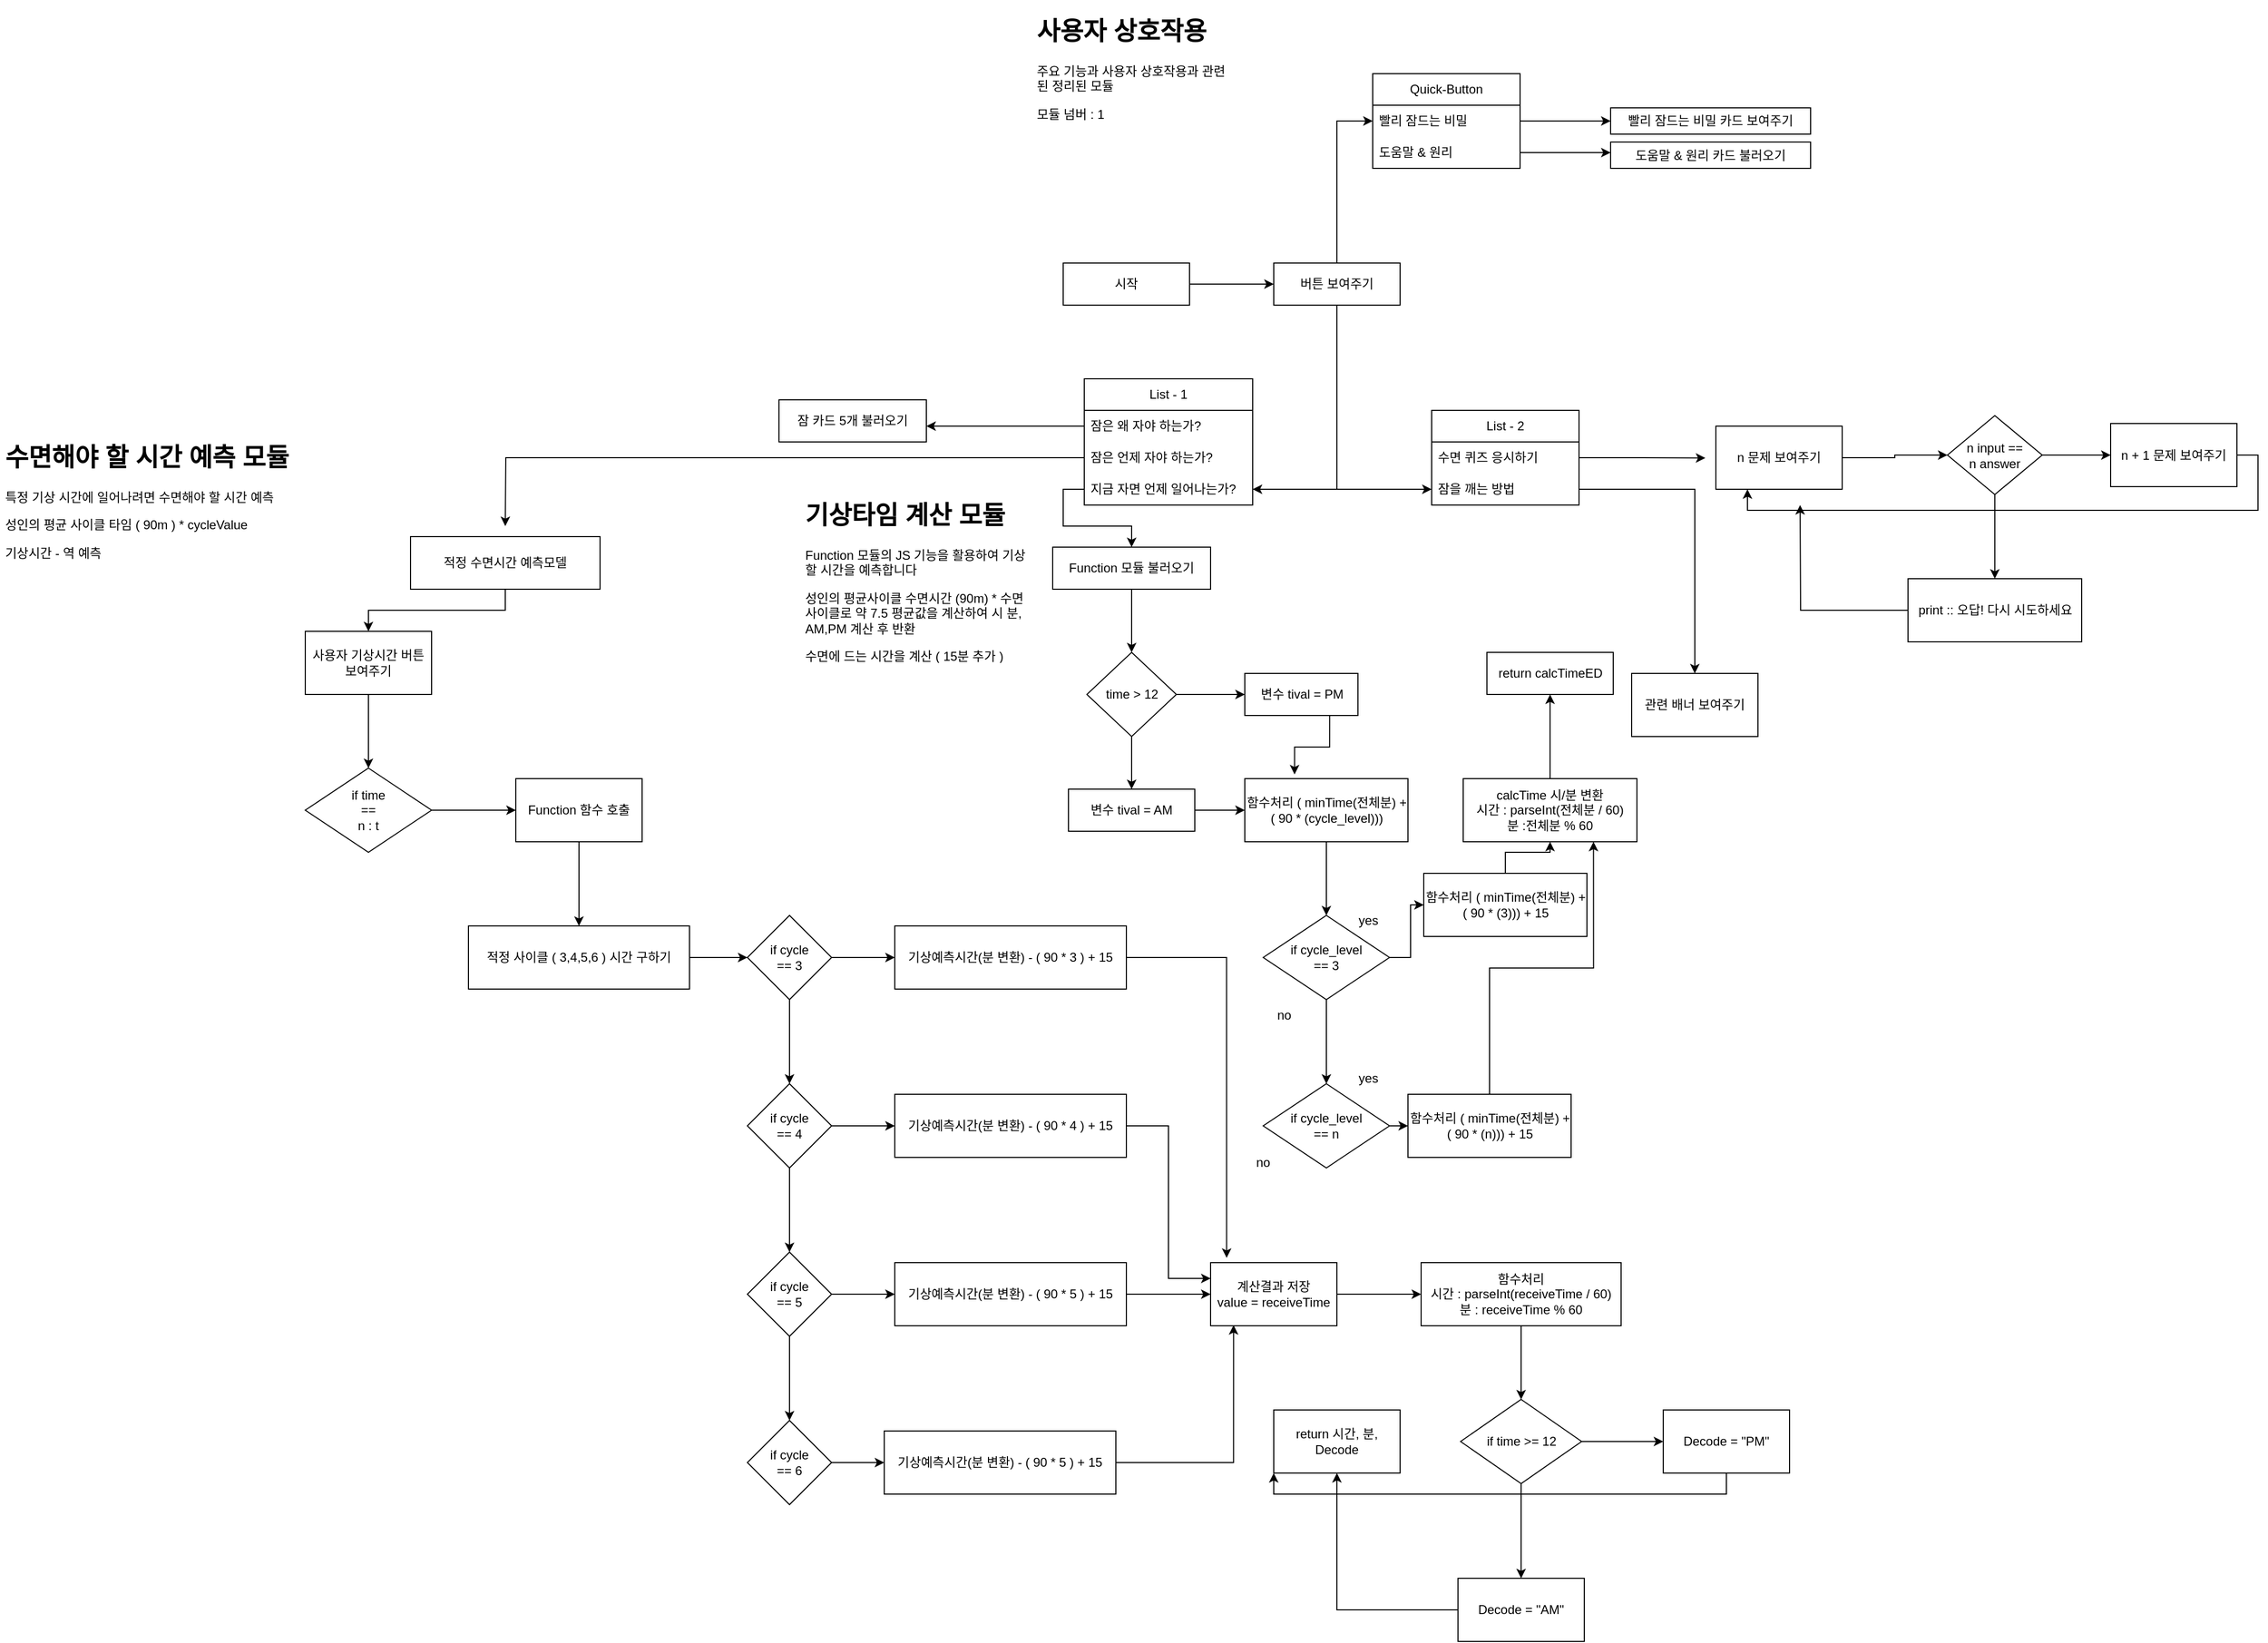 <mxfile version="21.3.2" type="github">
  <diagram name="페이지-1" id="2TTsLSDMo29BazJem8WV">
    <mxGraphModel dx="4279" dy="1353" grid="1" gridSize="10" guides="1" tooltips="1" connect="1" arrows="1" fold="1" page="1" pageScale="1" pageWidth="827" pageHeight="1169" math="0" shadow="0">
      <root>
        <mxCell id="0" />
        <mxCell id="1" parent="0" />
        <mxCell id="8ldgtPWpIAdvo0hesViz-1" value="&lt;h1&gt;사용자 상호작용&lt;/h1&gt;&lt;p&gt;주요 기능과 사용자 상호작용과 관련된 정리된 모듈&lt;/p&gt;&lt;p&gt;모듈 넘버 : 1&lt;/p&gt;" style="text;html=1;strokeColor=none;fillColor=none;spacing=5;spacingTop=-20;whiteSpace=wrap;overflow=hidden;rounded=0;" vertex="1" parent="1">
          <mxGeometry x="20" y="20" width="190" height="120" as="geometry" />
        </mxCell>
        <mxCell id="8ldgtPWpIAdvo0hesViz-25" value="" style="edgeStyle=orthogonalEdgeStyle;rounded=0;orthogonalLoop=1;jettySize=auto;html=1;" edge="1" parent="1" source="8ldgtPWpIAdvo0hesViz-2" target="8ldgtPWpIAdvo0hesViz-24">
          <mxGeometry relative="1" as="geometry" />
        </mxCell>
        <mxCell id="8ldgtPWpIAdvo0hesViz-2" value="시작" style="rounded=0;whiteSpace=wrap;html=1;" vertex="1" parent="1">
          <mxGeometry x="50" y="260" width="120" height="40" as="geometry" />
        </mxCell>
        <mxCell id="8ldgtPWpIAdvo0hesViz-11" value="List - 1" style="swimlane;fontStyle=0;childLayout=stackLayout;horizontal=1;startSize=30;horizontalStack=0;resizeParent=1;resizeParentMax=0;resizeLast=0;collapsible=1;marginBottom=0;whiteSpace=wrap;html=1;" vertex="1" parent="1">
          <mxGeometry x="70" y="370" width="160" height="120" as="geometry" />
        </mxCell>
        <mxCell id="8ldgtPWpIAdvo0hesViz-68" style="edgeStyle=orthogonalEdgeStyle;rounded=0;orthogonalLoop=1;jettySize=auto;html=1;exitX=0;exitY=0.5;exitDx=0;exitDy=0;" edge="1" parent="8ldgtPWpIAdvo0hesViz-11" source="8ldgtPWpIAdvo0hesViz-12">
          <mxGeometry relative="1" as="geometry">
            <mxPoint x="-150" y="45" as="targetPoint" />
          </mxGeometry>
        </mxCell>
        <mxCell id="8ldgtPWpIAdvo0hesViz-12" value="잠은 왜 자야 하는가?" style="text;strokeColor=none;fillColor=none;align=left;verticalAlign=middle;spacingLeft=4;spacingRight=4;overflow=hidden;points=[[0,0.5],[1,0.5]];portConstraint=eastwest;rotatable=0;whiteSpace=wrap;html=1;" vertex="1" parent="8ldgtPWpIAdvo0hesViz-11">
          <mxGeometry y="30" width="160" height="30" as="geometry" />
        </mxCell>
        <mxCell id="8ldgtPWpIAdvo0hesViz-70" style="edgeStyle=orthogonalEdgeStyle;rounded=0;orthogonalLoop=1;jettySize=auto;html=1;exitX=0;exitY=0.5;exitDx=0;exitDy=0;" edge="1" parent="8ldgtPWpIAdvo0hesViz-11" source="8ldgtPWpIAdvo0hesViz-13">
          <mxGeometry relative="1" as="geometry">
            <mxPoint x="-550" y="140" as="targetPoint" />
          </mxGeometry>
        </mxCell>
        <mxCell id="8ldgtPWpIAdvo0hesViz-13" value="잠은 언제 자야 하는가?" style="text;strokeColor=none;fillColor=none;align=left;verticalAlign=middle;spacingLeft=4;spacingRight=4;overflow=hidden;points=[[0,0.5],[1,0.5]];portConstraint=eastwest;rotatable=0;whiteSpace=wrap;html=1;" vertex="1" parent="8ldgtPWpIAdvo0hesViz-11">
          <mxGeometry y="60" width="160" height="30" as="geometry" />
        </mxCell>
        <mxCell id="8ldgtPWpIAdvo0hesViz-14" value="지금 자면 언제 일어나는가?" style="text;strokeColor=none;fillColor=none;align=left;verticalAlign=middle;spacingLeft=4;spacingRight=4;overflow=hidden;points=[[0,0.5],[1,0.5]];portConstraint=eastwest;rotatable=0;whiteSpace=wrap;html=1;" vertex="1" parent="8ldgtPWpIAdvo0hesViz-11">
          <mxGeometry y="90" width="160" height="30" as="geometry" />
        </mxCell>
        <mxCell id="8ldgtPWpIAdvo0hesViz-15" value="List - 2" style="swimlane;fontStyle=0;childLayout=stackLayout;horizontal=1;startSize=30;horizontalStack=0;resizeParent=1;resizeParentMax=0;resizeLast=0;collapsible=1;marginBottom=0;whiteSpace=wrap;html=1;" vertex="1" parent="1">
          <mxGeometry x="400" y="400" width="140" height="90" as="geometry" />
        </mxCell>
        <mxCell id="8ldgtPWpIAdvo0hesViz-119" style="edgeStyle=orthogonalEdgeStyle;rounded=0;orthogonalLoop=1;jettySize=auto;html=1;exitX=1;exitY=0.5;exitDx=0;exitDy=0;" edge="1" parent="8ldgtPWpIAdvo0hesViz-15" source="8ldgtPWpIAdvo0hesViz-16">
          <mxGeometry relative="1" as="geometry">
            <mxPoint x="260.0" y="45.25" as="targetPoint" />
          </mxGeometry>
        </mxCell>
        <mxCell id="8ldgtPWpIAdvo0hesViz-16" value="수면 퀴즈 응시하기" style="text;strokeColor=none;fillColor=none;align=left;verticalAlign=middle;spacingLeft=4;spacingRight=4;overflow=hidden;points=[[0,0.5],[1,0.5]];portConstraint=eastwest;rotatable=0;whiteSpace=wrap;html=1;" vertex="1" parent="8ldgtPWpIAdvo0hesViz-15">
          <mxGeometry y="30" width="140" height="30" as="geometry" />
        </mxCell>
        <mxCell id="8ldgtPWpIAdvo0hesViz-17" value="잠을 깨는 방법" style="text;strokeColor=none;fillColor=none;align=left;verticalAlign=middle;spacingLeft=4;spacingRight=4;overflow=hidden;points=[[0,0.5],[1,0.5]];portConstraint=eastwest;rotatable=0;whiteSpace=wrap;html=1;" vertex="1" parent="8ldgtPWpIAdvo0hesViz-15">
          <mxGeometry y="60" width="140" height="30" as="geometry" />
        </mxCell>
        <mxCell id="8ldgtPWpIAdvo0hesViz-19" value="Quick-Button" style="swimlane;fontStyle=0;childLayout=stackLayout;horizontal=1;startSize=30;horizontalStack=0;resizeParent=1;resizeParentMax=0;resizeLast=0;collapsible=1;marginBottom=0;whiteSpace=wrap;html=1;" vertex="1" parent="1">
          <mxGeometry x="344" y="80" width="140" height="90" as="geometry" />
        </mxCell>
        <mxCell id="8ldgtPWpIAdvo0hesViz-33" style="edgeStyle=orthogonalEdgeStyle;rounded=0;orthogonalLoop=1;jettySize=auto;html=1;exitX=1;exitY=0.5;exitDx=0;exitDy=0;" edge="1" parent="8ldgtPWpIAdvo0hesViz-19" source="8ldgtPWpIAdvo0hesViz-20">
          <mxGeometry relative="1" as="geometry">
            <mxPoint x="226" y="45" as="targetPoint" />
          </mxGeometry>
        </mxCell>
        <mxCell id="8ldgtPWpIAdvo0hesViz-20" value="빨리 잠드는 비밀" style="text;strokeColor=none;fillColor=none;align=left;verticalAlign=middle;spacingLeft=4;spacingRight=4;overflow=hidden;points=[[0,0.5],[1,0.5]];portConstraint=eastwest;rotatable=0;whiteSpace=wrap;html=1;" vertex="1" parent="8ldgtPWpIAdvo0hesViz-19">
          <mxGeometry y="30" width="140" height="30" as="geometry" />
        </mxCell>
        <mxCell id="8ldgtPWpIAdvo0hesViz-34" style="edgeStyle=orthogonalEdgeStyle;rounded=0;orthogonalLoop=1;jettySize=auto;html=1;exitX=1;exitY=0.5;exitDx=0;exitDy=0;" edge="1" parent="8ldgtPWpIAdvo0hesViz-19" source="8ldgtPWpIAdvo0hesViz-21">
          <mxGeometry relative="1" as="geometry">
            <mxPoint x="226" y="75" as="targetPoint" />
          </mxGeometry>
        </mxCell>
        <mxCell id="8ldgtPWpIAdvo0hesViz-21" value="도움말 &amp;amp; 원리" style="text;strokeColor=none;fillColor=none;align=left;verticalAlign=middle;spacingLeft=4;spacingRight=4;overflow=hidden;points=[[0,0.5],[1,0.5]];portConstraint=eastwest;rotatable=0;whiteSpace=wrap;html=1;" vertex="1" parent="8ldgtPWpIAdvo0hesViz-19">
          <mxGeometry y="60" width="140" height="30" as="geometry" />
        </mxCell>
        <mxCell id="8ldgtPWpIAdvo0hesViz-26" value="" style="edgeStyle=orthogonalEdgeStyle;rounded=0;orthogonalLoop=1;jettySize=auto;html=1;" edge="1" parent="1" source="8ldgtPWpIAdvo0hesViz-24" target="8ldgtPWpIAdvo0hesViz-14">
          <mxGeometry relative="1" as="geometry" />
        </mxCell>
        <mxCell id="8ldgtPWpIAdvo0hesViz-27" value="" style="edgeStyle=orthogonalEdgeStyle;rounded=0;orthogonalLoop=1;jettySize=auto;html=1;" edge="1" parent="1" source="8ldgtPWpIAdvo0hesViz-24" target="8ldgtPWpIAdvo0hesViz-17">
          <mxGeometry relative="1" as="geometry" />
        </mxCell>
        <mxCell id="8ldgtPWpIAdvo0hesViz-28" value="" style="edgeStyle=orthogonalEdgeStyle;rounded=0;orthogonalLoop=1;jettySize=auto;html=1;" edge="1" parent="1" source="8ldgtPWpIAdvo0hesViz-24" target="8ldgtPWpIAdvo0hesViz-20">
          <mxGeometry relative="1" as="geometry" />
        </mxCell>
        <mxCell id="8ldgtPWpIAdvo0hesViz-24" value="버튼 보여주기" style="rounded=0;whiteSpace=wrap;html=1;" vertex="1" parent="1">
          <mxGeometry x="250" y="260" width="120" height="40" as="geometry" />
        </mxCell>
        <mxCell id="8ldgtPWpIAdvo0hesViz-35" value="빨리 잠드는 비밀 카드 보여주기" style="rounded=0;whiteSpace=wrap;html=1;" vertex="1" parent="1">
          <mxGeometry x="570" y="112.5" width="190" height="25" as="geometry" />
        </mxCell>
        <mxCell id="8ldgtPWpIAdvo0hesViz-36" value="도움말 &amp;amp; 원리 카드 불러오기" style="rounded=0;whiteSpace=wrap;html=1;" vertex="1" parent="1">
          <mxGeometry x="570" y="145" width="190" height="25" as="geometry" />
        </mxCell>
        <mxCell id="8ldgtPWpIAdvo0hesViz-44" value="" style="edgeStyle=orthogonalEdgeStyle;rounded=0;orthogonalLoop=1;jettySize=auto;html=1;" edge="1" parent="1" source="8ldgtPWpIAdvo0hesViz-42" target="8ldgtPWpIAdvo0hesViz-43">
          <mxGeometry relative="1" as="geometry" />
        </mxCell>
        <mxCell id="8ldgtPWpIAdvo0hesViz-42" value="Function 모듈 불러오기" style="rounded=0;whiteSpace=wrap;html=1;" vertex="1" parent="1">
          <mxGeometry x="40" y="530" width="150" height="40" as="geometry" />
        </mxCell>
        <mxCell id="8ldgtPWpIAdvo0hesViz-41" style="edgeStyle=orthogonalEdgeStyle;rounded=0;orthogonalLoop=1;jettySize=auto;html=1;exitX=0;exitY=0.5;exitDx=0;exitDy=0;" edge="1" parent="1" source="8ldgtPWpIAdvo0hesViz-14" target="8ldgtPWpIAdvo0hesViz-42">
          <mxGeometry relative="1" as="geometry">
            <mxPoint x="100" y="560.0" as="targetPoint" />
          </mxGeometry>
        </mxCell>
        <mxCell id="8ldgtPWpIAdvo0hesViz-46" value="" style="edgeStyle=orthogonalEdgeStyle;rounded=0;orthogonalLoop=1;jettySize=auto;html=1;" edge="1" parent="1" source="8ldgtPWpIAdvo0hesViz-43" target="8ldgtPWpIAdvo0hesViz-45">
          <mxGeometry relative="1" as="geometry" />
        </mxCell>
        <mxCell id="8ldgtPWpIAdvo0hesViz-48" value="" style="edgeStyle=orthogonalEdgeStyle;rounded=0;orthogonalLoop=1;jettySize=auto;html=1;" edge="1" parent="1" source="8ldgtPWpIAdvo0hesViz-43" target="8ldgtPWpIAdvo0hesViz-47">
          <mxGeometry relative="1" as="geometry" />
        </mxCell>
        <mxCell id="8ldgtPWpIAdvo0hesViz-43" value="time &amp;gt; 12" style="rhombus;whiteSpace=wrap;html=1;rounded=0;" vertex="1" parent="1">
          <mxGeometry x="72.5" y="630" width="85" height="80" as="geometry" />
        </mxCell>
        <mxCell id="8ldgtPWpIAdvo0hesViz-51" style="edgeStyle=orthogonalEdgeStyle;rounded=0;orthogonalLoop=1;jettySize=auto;html=1;exitX=0.75;exitY=1;exitDx=0;exitDy=0;entryX=0.305;entryY=-0.067;entryDx=0;entryDy=0;entryPerimeter=0;" edge="1" parent="1" source="8ldgtPWpIAdvo0hesViz-45" target="8ldgtPWpIAdvo0hesViz-49">
          <mxGeometry relative="1" as="geometry" />
        </mxCell>
        <mxCell id="8ldgtPWpIAdvo0hesViz-45" value="변수 tival = PM" style="whiteSpace=wrap;html=1;rounded=0;" vertex="1" parent="1">
          <mxGeometry x="222.5" y="650" width="107.5" height="40" as="geometry" />
        </mxCell>
        <mxCell id="8ldgtPWpIAdvo0hesViz-50" value="" style="edgeStyle=orthogonalEdgeStyle;rounded=0;orthogonalLoop=1;jettySize=auto;html=1;" edge="1" parent="1" source="8ldgtPWpIAdvo0hesViz-47" target="8ldgtPWpIAdvo0hesViz-49">
          <mxGeometry relative="1" as="geometry" />
        </mxCell>
        <mxCell id="8ldgtPWpIAdvo0hesViz-47" value="변수 tival = AM" style="whiteSpace=wrap;html=1;rounded=0;" vertex="1" parent="1">
          <mxGeometry x="55" y="760" width="120" height="40" as="geometry" />
        </mxCell>
        <mxCell id="8ldgtPWpIAdvo0hesViz-57" value="" style="edgeStyle=orthogonalEdgeStyle;rounded=0;orthogonalLoop=1;jettySize=auto;html=1;" edge="1" parent="1" source="8ldgtPWpIAdvo0hesViz-49" target="8ldgtPWpIAdvo0hesViz-56">
          <mxGeometry relative="1" as="geometry" />
        </mxCell>
        <mxCell id="8ldgtPWpIAdvo0hesViz-49" value="함수처리 ( minTime(전체분) + ( 90 * (cycle_level)))" style="whiteSpace=wrap;html=1;rounded=0;" vertex="1" parent="1">
          <mxGeometry x="222.5" y="750" width="155" height="60" as="geometry" />
        </mxCell>
        <mxCell id="8ldgtPWpIAdvo0hesViz-55" value="" style="edgeStyle=orthogonalEdgeStyle;rounded=0;orthogonalLoop=1;jettySize=auto;html=1;" edge="1" parent="1" source="8ldgtPWpIAdvo0hesViz-52" target="8ldgtPWpIAdvo0hesViz-54">
          <mxGeometry relative="1" as="geometry" />
        </mxCell>
        <mxCell id="8ldgtPWpIAdvo0hesViz-52" value="calcTime 시/분 변환&lt;br&gt;시간 : parseInt(전체분 / 60)&lt;br&gt;분 :전체분 % 60" style="whiteSpace=wrap;html=1;rounded=0;" vertex="1" parent="1">
          <mxGeometry x="430" y="750" width="165" height="60" as="geometry" />
        </mxCell>
        <mxCell id="8ldgtPWpIAdvo0hesViz-54" value="return calcTimeED" style="whiteSpace=wrap;html=1;rounded=0;" vertex="1" parent="1">
          <mxGeometry x="452.5" y="630" width="120" height="40" as="geometry" />
        </mxCell>
        <mxCell id="8ldgtPWpIAdvo0hesViz-59" value="" style="edgeStyle=orthogonalEdgeStyle;rounded=0;orthogonalLoop=1;jettySize=auto;html=1;" edge="1" parent="1" source="8ldgtPWpIAdvo0hesViz-56" target="8ldgtPWpIAdvo0hesViz-58">
          <mxGeometry relative="1" as="geometry" />
        </mxCell>
        <mxCell id="8ldgtPWpIAdvo0hesViz-61" value="" style="edgeStyle=orthogonalEdgeStyle;rounded=0;orthogonalLoop=1;jettySize=auto;html=1;" edge="1" parent="1" source="8ldgtPWpIAdvo0hesViz-56" target="8ldgtPWpIAdvo0hesViz-60">
          <mxGeometry relative="1" as="geometry" />
        </mxCell>
        <mxCell id="8ldgtPWpIAdvo0hesViz-56" value="if cycle_level&lt;br&gt;== 3" style="rhombus;whiteSpace=wrap;html=1;rounded=0;" vertex="1" parent="1">
          <mxGeometry x="240" y="880" width="120" height="80" as="geometry" />
        </mxCell>
        <mxCell id="8ldgtPWpIAdvo0hesViz-64" value="" style="edgeStyle=orthogonalEdgeStyle;rounded=0;orthogonalLoop=1;jettySize=auto;html=1;" edge="1" parent="1" source="8ldgtPWpIAdvo0hesViz-58" target="8ldgtPWpIAdvo0hesViz-52">
          <mxGeometry relative="1" as="geometry" />
        </mxCell>
        <mxCell id="8ldgtPWpIAdvo0hesViz-58" value="함수처리 ( minTime(전체분) + ( 90 * (3))) + 15" style="whiteSpace=wrap;html=1;rounded=0;" vertex="1" parent="1">
          <mxGeometry x="392.5" y="840" width="155" height="60" as="geometry" />
        </mxCell>
        <mxCell id="8ldgtPWpIAdvo0hesViz-63" value="" style="edgeStyle=orthogonalEdgeStyle;rounded=0;orthogonalLoop=1;jettySize=auto;html=1;" edge="1" parent="1" source="8ldgtPWpIAdvo0hesViz-60" target="8ldgtPWpIAdvo0hesViz-62">
          <mxGeometry relative="1" as="geometry" />
        </mxCell>
        <mxCell id="8ldgtPWpIAdvo0hesViz-60" value="if cycle_level&lt;br&gt;== n" style="rhombus;whiteSpace=wrap;html=1;rounded=0;" vertex="1" parent="1">
          <mxGeometry x="240" y="1040" width="120" height="80" as="geometry" />
        </mxCell>
        <mxCell id="8ldgtPWpIAdvo0hesViz-65" style="edgeStyle=orthogonalEdgeStyle;rounded=0;orthogonalLoop=1;jettySize=auto;html=1;exitX=0.5;exitY=0;exitDx=0;exitDy=0;entryX=0.75;entryY=1;entryDx=0;entryDy=0;" edge="1" parent="1" source="8ldgtPWpIAdvo0hesViz-62" target="8ldgtPWpIAdvo0hesViz-52">
          <mxGeometry relative="1" as="geometry" />
        </mxCell>
        <mxCell id="8ldgtPWpIAdvo0hesViz-62" value="함수처리 ( minTime(전체분) + ( 90 * (n))) + 15" style="whiteSpace=wrap;html=1;rounded=0;" vertex="1" parent="1">
          <mxGeometry x="377.5" y="1050" width="155" height="60" as="geometry" />
        </mxCell>
        <mxCell id="8ldgtPWpIAdvo0hesViz-66" value="&lt;h1&gt;기상타임 계산 모듈&lt;/h1&gt;&lt;p&gt;Function 모듈의 JS 기능을 활용하여 기상할 시간을 예측합니다&lt;/p&gt;&lt;p&gt;성인의 평균사이클 수면시간 (90m) * 수면 사이클로 약 7.5 평균값을 계산하여 시 분, AM,PM 계산 후 반환&lt;/p&gt;&lt;p&gt;수면에 드는 시간을 계산 ( 15분 추가 )&lt;/p&gt;" style="text;html=1;strokeColor=none;fillColor=none;spacing=5;spacingTop=-20;whiteSpace=wrap;overflow=hidden;rounded=0;" vertex="1" parent="1">
          <mxGeometry x="-200" y="480" width="220" height="160" as="geometry" />
        </mxCell>
        <mxCell id="8ldgtPWpIAdvo0hesViz-69" value="잠 카드 5개 불러오기" style="rounded=0;whiteSpace=wrap;html=1;" vertex="1" parent="1">
          <mxGeometry x="-220" y="390" width="140" height="40" as="geometry" />
        </mxCell>
        <mxCell id="8ldgtPWpIAdvo0hesViz-73" value="" style="edgeStyle=orthogonalEdgeStyle;rounded=0;orthogonalLoop=1;jettySize=auto;html=1;" edge="1" parent="1" source="8ldgtPWpIAdvo0hesViz-71" target="8ldgtPWpIAdvo0hesViz-72">
          <mxGeometry relative="1" as="geometry" />
        </mxCell>
        <mxCell id="8ldgtPWpIAdvo0hesViz-71" value="적정 수면시간 예측모델" style="rounded=0;whiteSpace=wrap;html=1;" vertex="1" parent="1">
          <mxGeometry x="-570" y="520" width="180" height="50" as="geometry" />
        </mxCell>
        <mxCell id="8ldgtPWpIAdvo0hesViz-75" value="" style="edgeStyle=orthogonalEdgeStyle;rounded=0;orthogonalLoop=1;jettySize=auto;html=1;" edge="1" parent="1" source="8ldgtPWpIAdvo0hesViz-72" target="8ldgtPWpIAdvo0hesViz-74">
          <mxGeometry relative="1" as="geometry" />
        </mxCell>
        <mxCell id="8ldgtPWpIAdvo0hesViz-72" value="사용자 기상시간 버튼 보여주기" style="rounded=0;whiteSpace=wrap;html=1;" vertex="1" parent="1">
          <mxGeometry x="-670" y="610" width="120" height="60" as="geometry" />
        </mxCell>
        <mxCell id="8ldgtPWpIAdvo0hesViz-81" value="" style="edgeStyle=orthogonalEdgeStyle;rounded=0;orthogonalLoop=1;jettySize=auto;html=1;" edge="1" parent="1" source="8ldgtPWpIAdvo0hesViz-74" target="8ldgtPWpIAdvo0hesViz-80">
          <mxGeometry relative="1" as="geometry" />
        </mxCell>
        <mxCell id="8ldgtPWpIAdvo0hesViz-74" value="if time&lt;br&gt;==&lt;br&gt;n : t" style="rhombus;whiteSpace=wrap;html=1;rounded=0;" vertex="1" parent="1">
          <mxGeometry x="-670" y="740" width="120" height="80" as="geometry" />
        </mxCell>
        <mxCell id="8ldgtPWpIAdvo0hesViz-76" value="yes" style="text;html=1;strokeColor=none;fillColor=none;align=center;verticalAlign=middle;whiteSpace=wrap;rounded=0;" vertex="1" parent="1">
          <mxGeometry x="310" y="870" width="60" height="30" as="geometry" />
        </mxCell>
        <mxCell id="8ldgtPWpIAdvo0hesViz-77" value="no" style="text;html=1;strokeColor=none;fillColor=none;align=center;verticalAlign=middle;whiteSpace=wrap;rounded=0;" vertex="1" parent="1">
          <mxGeometry x="230" y="960" width="60" height="30" as="geometry" />
        </mxCell>
        <mxCell id="8ldgtPWpIAdvo0hesViz-78" value="yes" style="text;html=1;strokeColor=none;fillColor=none;align=center;verticalAlign=middle;whiteSpace=wrap;rounded=0;" vertex="1" parent="1">
          <mxGeometry x="310" y="1020" width="60" height="30" as="geometry" />
        </mxCell>
        <mxCell id="8ldgtPWpIAdvo0hesViz-79" value="no" style="text;html=1;strokeColor=none;fillColor=none;align=center;verticalAlign=middle;whiteSpace=wrap;rounded=0;" vertex="1" parent="1">
          <mxGeometry x="210" y="1100" width="60" height="30" as="geometry" />
        </mxCell>
        <mxCell id="8ldgtPWpIAdvo0hesViz-83" value="" style="edgeStyle=orthogonalEdgeStyle;rounded=0;orthogonalLoop=1;jettySize=auto;html=1;" edge="1" parent="1" source="8ldgtPWpIAdvo0hesViz-80" target="8ldgtPWpIAdvo0hesViz-82">
          <mxGeometry relative="1" as="geometry" />
        </mxCell>
        <mxCell id="8ldgtPWpIAdvo0hesViz-80" value="Function 함수 호출" style="whiteSpace=wrap;html=1;rounded=0;" vertex="1" parent="1">
          <mxGeometry x="-470" y="750" width="120" height="60" as="geometry" />
        </mxCell>
        <mxCell id="8ldgtPWpIAdvo0hesViz-85" value="" style="edgeStyle=orthogonalEdgeStyle;rounded=0;orthogonalLoop=1;jettySize=auto;html=1;" edge="1" parent="1" source="8ldgtPWpIAdvo0hesViz-82" target="8ldgtPWpIAdvo0hesViz-84">
          <mxGeometry relative="1" as="geometry" />
        </mxCell>
        <mxCell id="8ldgtPWpIAdvo0hesViz-82" value="적정 사이클 ( 3,4,5,6 ) 시간 구하기" style="whiteSpace=wrap;html=1;rounded=0;" vertex="1" parent="1">
          <mxGeometry x="-515" y="890" width="210" height="60" as="geometry" />
        </mxCell>
        <mxCell id="8ldgtPWpIAdvo0hesViz-87" value="" style="edgeStyle=orthogonalEdgeStyle;rounded=0;orthogonalLoop=1;jettySize=auto;html=1;" edge="1" parent="1" source="8ldgtPWpIAdvo0hesViz-84" target="8ldgtPWpIAdvo0hesViz-86">
          <mxGeometry relative="1" as="geometry" />
        </mxCell>
        <mxCell id="8ldgtPWpIAdvo0hesViz-93" value="" style="edgeStyle=orthogonalEdgeStyle;rounded=0;orthogonalLoop=1;jettySize=auto;html=1;" edge="1" parent="1" source="8ldgtPWpIAdvo0hesViz-84" target="8ldgtPWpIAdvo0hesViz-92">
          <mxGeometry relative="1" as="geometry" />
        </mxCell>
        <mxCell id="8ldgtPWpIAdvo0hesViz-84" value="if cycle&lt;br&gt;== 3" style="rhombus;whiteSpace=wrap;html=1;rounded=0;" vertex="1" parent="1">
          <mxGeometry x="-250" y="880" width="80" height="80" as="geometry" />
        </mxCell>
        <mxCell id="8ldgtPWpIAdvo0hesViz-89" value="" style="edgeStyle=orthogonalEdgeStyle;rounded=0;orthogonalLoop=1;jettySize=auto;html=1;" edge="1" parent="1" source="8ldgtPWpIAdvo0hesViz-86" target="8ldgtPWpIAdvo0hesViz-88">
          <mxGeometry relative="1" as="geometry" />
        </mxCell>
        <mxCell id="8ldgtPWpIAdvo0hesViz-95" value="" style="edgeStyle=orthogonalEdgeStyle;rounded=0;orthogonalLoop=1;jettySize=auto;html=1;" edge="1" parent="1" source="8ldgtPWpIAdvo0hesViz-86" target="8ldgtPWpIAdvo0hesViz-94">
          <mxGeometry relative="1" as="geometry" />
        </mxCell>
        <mxCell id="8ldgtPWpIAdvo0hesViz-86" value="if cycle&lt;br&gt;== 4" style="rhombus;whiteSpace=wrap;html=1;rounded=0;" vertex="1" parent="1">
          <mxGeometry x="-250" y="1040" width="80" height="80" as="geometry" />
        </mxCell>
        <mxCell id="8ldgtPWpIAdvo0hesViz-91" value="" style="edgeStyle=orthogonalEdgeStyle;rounded=0;orthogonalLoop=1;jettySize=auto;html=1;" edge="1" parent="1" source="8ldgtPWpIAdvo0hesViz-88" target="8ldgtPWpIAdvo0hesViz-90">
          <mxGeometry relative="1" as="geometry" />
        </mxCell>
        <mxCell id="8ldgtPWpIAdvo0hesViz-97" value="" style="edgeStyle=orthogonalEdgeStyle;rounded=0;orthogonalLoop=1;jettySize=auto;html=1;" edge="1" parent="1" source="8ldgtPWpIAdvo0hesViz-88" target="8ldgtPWpIAdvo0hesViz-96">
          <mxGeometry relative="1" as="geometry" />
        </mxCell>
        <mxCell id="8ldgtPWpIAdvo0hesViz-88" value="if cycle&lt;br&gt;== 5" style="rhombus;whiteSpace=wrap;html=1;rounded=0;" vertex="1" parent="1">
          <mxGeometry x="-250" y="1200" width="80" height="80" as="geometry" />
        </mxCell>
        <mxCell id="8ldgtPWpIAdvo0hesViz-99" value="" style="edgeStyle=orthogonalEdgeStyle;rounded=0;orthogonalLoop=1;jettySize=auto;html=1;" edge="1" parent="1" source="8ldgtPWpIAdvo0hesViz-90" target="8ldgtPWpIAdvo0hesViz-98">
          <mxGeometry relative="1" as="geometry" />
        </mxCell>
        <mxCell id="8ldgtPWpIAdvo0hesViz-90" value="if cycle&lt;br&gt;== 6" style="rhombus;whiteSpace=wrap;html=1;rounded=0;" vertex="1" parent="1">
          <mxGeometry x="-250" y="1360" width="80" height="80" as="geometry" />
        </mxCell>
        <mxCell id="8ldgtPWpIAdvo0hesViz-101" style="edgeStyle=orthogonalEdgeStyle;rounded=0;orthogonalLoop=1;jettySize=auto;html=1;exitX=1;exitY=0.5;exitDx=0;exitDy=0;entryX=0.127;entryY=-0.076;entryDx=0;entryDy=0;entryPerimeter=0;" edge="1" parent="1" source="8ldgtPWpIAdvo0hesViz-92" target="8ldgtPWpIAdvo0hesViz-100">
          <mxGeometry relative="1" as="geometry" />
        </mxCell>
        <mxCell id="8ldgtPWpIAdvo0hesViz-92" value="기상예측시간(분 변환) - ( 90 * 3 ) + 15" style="whiteSpace=wrap;html=1;rounded=0;" vertex="1" parent="1">
          <mxGeometry x="-110" y="890" width="220" height="60" as="geometry" />
        </mxCell>
        <mxCell id="8ldgtPWpIAdvo0hesViz-102" style="edgeStyle=orthogonalEdgeStyle;rounded=0;orthogonalLoop=1;jettySize=auto;html=1;exitX=1;exitY=0.5;exitDx=0;exitDy=0;entryX=0;entryY=0.25;entryDx=0;entryDy=0;" edge="1" parent="1" source="8ldgtPWpIAdvo0hesViz-94" target="8ldgtPWpIAdvo0hesViz-100">
          <mxGeometry relative="1" as="geometry" />
        </mxCell>
        <mxCell id="8ldgtPWpIAdvo0hesViz-94" value="기상예측시간(분 변환) - ( 90 * 4 ) + 15" style="whiteSpace=wrap;html=1;rounded=0;" vertex="1" parent="1">
          <mxGeometry x="-110" y="1050" width="220" height="60" as="geometry" />
        </mxCell>
        <mxCell id="8ldgtPWpIAdvo0hesViz-103" style="edgeStyle=orthogonalEdgeStyle;rounded=0;orthogonalLoop=1;jettySize=auto;html=1;exitX=1;exitY=0.5;exitDx=0;exitDy=0;" edge="1" parent="1" source="8ldgtPWpIAdvo0hesViz-96" target="8ldgtPWpIAdvo0hesViz-100">
          <mxGeometry relative="1" as="geometry" />
        </mxCell>
        <mxCell id="8ldgtPWpIAdvo0hesViz-96" value="기상예측시간(분 변환) - ( 90 * 5 ) + 15" style="whiteSpace=wrap;html=1;rounded=0;" vertex="1" parent="1">
          <mxGeometry x="-110" y="1210" width="220" height="60" as="geometry" />
        </mxCell>
        <mxCell id="8ldgtPWpIAdvo0hesViz-104" style="edgeStyle=orthogonalEdgeStyle;rounded=0;orthogonalLoop=1;jettySize=auto;html=1;exitX=1;exitY=0.5;exitDx=0;exitDy=0;entryX=0.182;entryY=0.99;entryDx=0;entryDy=0;entryPerimeter=0;" edge="1" parent="1" source="8ldgtPWpIAdvo0hesViz-98" target="8ldgtPWpIAdvo0hesViz-100">
          <mxGeometry relative="1" as="geometry" />
        </mxCell>
        <mxCell id="8ldgtPWpIAdvo0hesViz-98" value="기상예측시간(분 변환) - ( 90 * 5 ) + 15" style="whiteSpace=wrap;html=1;rounded=0;" vertex="1" parent="1">
          <mxGeometry x="-120" y="1370" width="220" height="60" as="geometry" />
        </mxCell>
        <mxCell id="8ldgtPWpIAdvo0hesViz-106" value="" style="edgeStyle=orthogonalEdgeStyle;rounded=0;orthogonalLoop=1;jettySize=auto;html=1;" edge="1" parent="1" source="8ldgtPWpIAdvo0hesViz-100" target="8ldgtPWpIAdvo0hesViz-105">
          <mxGeometry relative="1" as="geometry" />
        </mxCell>
        <mxCell id="8ldgtPWpIAdvo0hesViz-100" value="계산결과 저장&lt;br&gt;value = receiveTime" style="rounded=0;whiteSpace=wrap;html=1;" vertex="1" parent="1">
          <mxGeometry x="190" y="1210" width="120" height="60" as="geometry" />
        </mxCell>
        <mxCell id="8ldgtPWpIAdvo0hesViz-112" value="" style="edgeStyle=orthogonalEdgeStyle;rounded=0;orthogonalLoop=1;jettySize=auto;html=1;" edge="1" parent="1" source="8ldgtPWpIAdvo0hesViz-105" target="8ldgtPWpIAdvo0hesViz-111">
          <mxGeometry relative="1" as="geometry" />
        </mxCell>
        <mxCell id="8ldgtPWpIAdvo0hesViz-105" value="함수처리&lt;br&gt;시간 : parseInt(receiveTime / 60)&lt;br&gt;분 : receiveTime % 60" style="whiteSpace=wrap;html=1;rounded=0;" vertex="1" parent="1">
          <mxGeometry x="390" y="1210" width="190" height="60" as="geometry" />
        </mxCell>
        <mxCell id="8ldgtPWpIAdvo0hesViz-107" value="return 시간, 분, Decode" style="whiteSpace=wrap;html=1;rounded=0;" vertex="1" parent="1">
          <mxGeometry x="250" y="1350" width="120" height="60" as="geometry" />
        </mxCell>
        <mxCell id="8ldgtPWpIAdvo0hesViz-109" value="&lt;h1&gt;수면해야 할 시간 예측 모듈&lt;/h1&gt;&lt;p&gt;특정 기상 시간에 일어나려면 수면해야 할 시간 예측&lt;/p&gt;&lt;p&gt;성인의 평균 사이클 타임 ( 90m ) * cycleValue&lt;/p&gt;&lt;p&gt;기상시간 - 역 예측&amp;nbsp;&lt;/p&gt;" style="text;html=1;strokeColor=none;fillColor=none;spacing=5;spacingTop=-20;whiteSpace=wrap;overflow=hidden;rounded=0;" vertex="1" parent="1">
          <mxGeometry x="-960" y="425" width="310" height="135" as="geometry" />
        </mxCell>
        <mxCell id="8ldgtPWpIAdvo0hesViz-114" value="" style="edgeStyle=orthogonalEdgeStyle;rounded=0;orthogonalLoop=1;jettySize=auto;html=1;" edge="1" parent="1" source="8ldgtPWpIAdvo0hesViz-111" target="8ldgtPWpIAdvo0hesViz-113">
          <mxGeometry relative="1" as="geometry" />
        </mxCell>
        <mxCell id="8ldgtPWpIAdvo0hesViz-116" value="" style="edgeStyle=orthogonalEdgeStyle;rounded=0;orthogonalLoop=1;jettySize=auto;html=1;" edge="1" parent="1" source="8ldgtPWpIAdvo0hesViz-111" target="8ldgtPWpIAdvo0hesViz-115">
          <mxGeometry relative="1" as="geometry" />
        </mxCell>
        <mxCell id="8ldgtPWpIAdvo0hesViz-111" value="if time &amp;gt;= 12" style="rhombus;whiteSpace=wrap;html=1;rounded=0;" vertex="1" parent="1">
          <mxGeometry x="427.5" y="1340" width="115" height="80" as="geometry" />
        </mxCell>
        <mxCell id="8ldgtPWpIAdvo0hesViz-118" style="edgeStyle=orthogonalEdgeStyle;rounded=0;orthogonalLoop=1;jettySize=auto;html=1;exitX=0.5;exitY=1;exitDx=0;exitDy=0;entryX=0;entryY=1;entryDx=0;entryDy=0;" edge="1" parent="1" source="8ldgtPWpIAdvo0hesViz-113" target="8ldgtPWpIAdvo0hesViz-107">
          <mxGeometry relative="1" as="geometry" />
        </mxCell>
        <mxCell id="8ldgtPWpIAdvo0hesViz-113" value="Decode = &quot;PM&quot;" style="whiteSpace=wrap;html=1;rounded=0;" vertex="1" parent="1">
          <mxGeometry x="620" y="1350" width="120" height="60" as="geometry" />
        </mxCell>
        <mxCell id="8ldgtPWpIAdvo0hesViz-117" style="edgeStyle=orthogonalEdgeStyle;rounded=0;orthogonalLoop=1;jettySize=auto;html=1;exitX=0;exitY=0.5;exitDx=0;exitDy=0;" edge="1" parent="1" source="8ldgtPWpIAdvo0hesViz-115" target="8ldgtPWpIAdvo0hesViz-107">
          <mxGeometry relative="1" as="geometry" />
        </mxCell>
        <mxCell id="8ldgtPWpIAdvo0hesViz-115" value="Decode = &quot;AM&quot;" style="whiteSpace=wrap;html=1;rounded=0;" vertex="1" parent="1">
          <mxGeometry x="425" y="1510" width="120" height="60" as="geometry" />
        </mxCell>
        <mxCell id="8ldgtPWpIAdvo0hesViz-122" value="" style="edgeStyle=orthogonalEdgeStyle;rounded=0;orthogonalLoop=1;jettySize=auto;html=1;" edge="1" parent="1" source="8ldgtPWpIAdvo0hesViz-120" target="8ldgtPWpIAdvo0hesViz-121">
          <mxGeometry relative="1" as="geometry" />
        </mxCell>
        <mxCell id="8ldgtPWpIAdvo0hesViz-120" value="n 문제 보여주기" style="rounded=0;whiteSpace=wrap;html=1;" vertex="1" parent="1">
          <mxGeometry x="670" y="415" width="120" height="60" as="geometry" />
        </mxCell>
        <mxCell id="8ldgtPWpIAdvo0hesViz-124" value="" style="edgeStyle=orthogonalEdgeStyle;rounded=0;orthogonalLoop=1;jettySize=auto;html=1;" edge="1" parent="1" source="8ldgtPWpIAdvo0hesViz-121" target="8ldgtPWpIAdvo0hesViz-123">
          <mxGeometry relative="1" as="geometry" />
        </mxCell>
        <mxCell id="8ldgtPWpIAdvo0hesViz-127" value="" style="edgeStyle=orthogonalEdgeStyle;rounded=0;orthogonalLoop=1;jettySize=auto;html=1;" edge="1" parent="1" source="8ldgtPWpIAdvo0hesViz-121" target="8ldgtPWpIAdvo0hesViz-126">
          <mxGeometry relative="1" as="geometry" />
        </mxCell>
        <mxCell id="8ldgtPWpIAdvo0hesViz-121" value="n input ==&lt;br&gt;n answer" style="rhombus;whiteSpace=wrap;html=1;rounded=0;" vertex="1" parent="1">
          <mxGeometry x="890" y="405" width="90" height="75" as="geometry" />
        </mxCell>
        <mxCell id="8ldgtPWpIAdvo0hesViz-125" style="edgeStyle=orthogonalEdgeStyle;rounded=0;orthogonalLoop=1;jettySize=auto;html=1;exitX=0;exitY=0.5;exitDx=0;exitDy=0;" edge="1" parent="1" source="8ldgtPWpIAdvo0hesViz-123">
          <mxGeometry relative="1" as="geometry">
            <mxPoint x="750" y="490" as="targetPoint" />
          </mxGeometry>
        </mxCell>
        <mxCell id="8ldgtPWpIAdvo0hesViz-123" value="print :: 오답! 다시 시도하세요" style="whiteSpace=wrap;html=1;rounded=0;" vertex="1" parent="1">
          <mxGeometry x="852.5" y="560" width="165" height="60" as="geometry" />
        </mxCell>
        <mxCell id="8ldgtPWpIAdvo0hesViz-128" style="edgeStyle=orthogonalEdgeStyle;rounded=0;orthogonalLoop=1;jettySize=auto;html=1;exitX=1;exitY=0.5;exitDx=0;exitDy=0;entryX=0.25;entryY=1;entryDx=0;entryDy=0;" edge="1" parent="1" source="8ldgtPWpIAdvo0hesViz-126" target="8ldgtPWpIAdvo0hesViz-120">
          <mxGeometry relative="1" as="geometry" />
        </mxCell>
        <mxCell id="8ldgtPWpIAdvo0hesViz-126" value="n + 1 문제 보여주기" style="whiteSpace=wrap;html=1;rounded=0;" vertex="1" parent="1">
          <mxGeometry x="1045" y="412.5" width="120" height="60" as="geometry" />
        </mxCell>
        <mxCell id="8ldgtPWpIAdvo0hesViz-130" value="관련 배너 보여주기" style="rounded=0;whiteSpace=wrap;html=1;" vertex="1" parent="1">
          <mxGeometry x="590.0" y="650.0" width="120" height="60" as="geometry" />
        </mxCell>
        <mxCell id="8ldgtPWpIAdvo0hesViz-129" style="edgeStyle=orthogonalEdgeStyle;rounded=0;orthogonalLoop=1;jettySize=auto;html=1;exitX=1;exitY=0.5;exitDx=0;exitDy=0;" edge="1" parent="1" source="8ldgtPWpIAdvo0hesViz-17" target="8ldgtPWpIAdvo0hesViz-130">
          <mxGeometry relative="1" as="geometry">
            <mxPoint x="650.0" y="730.0" as="targetPoint" />
          </mxGeometry>
        </mxCell>
      </root>
    </mxGraphModel>
  </diagram>
</mxfile>
